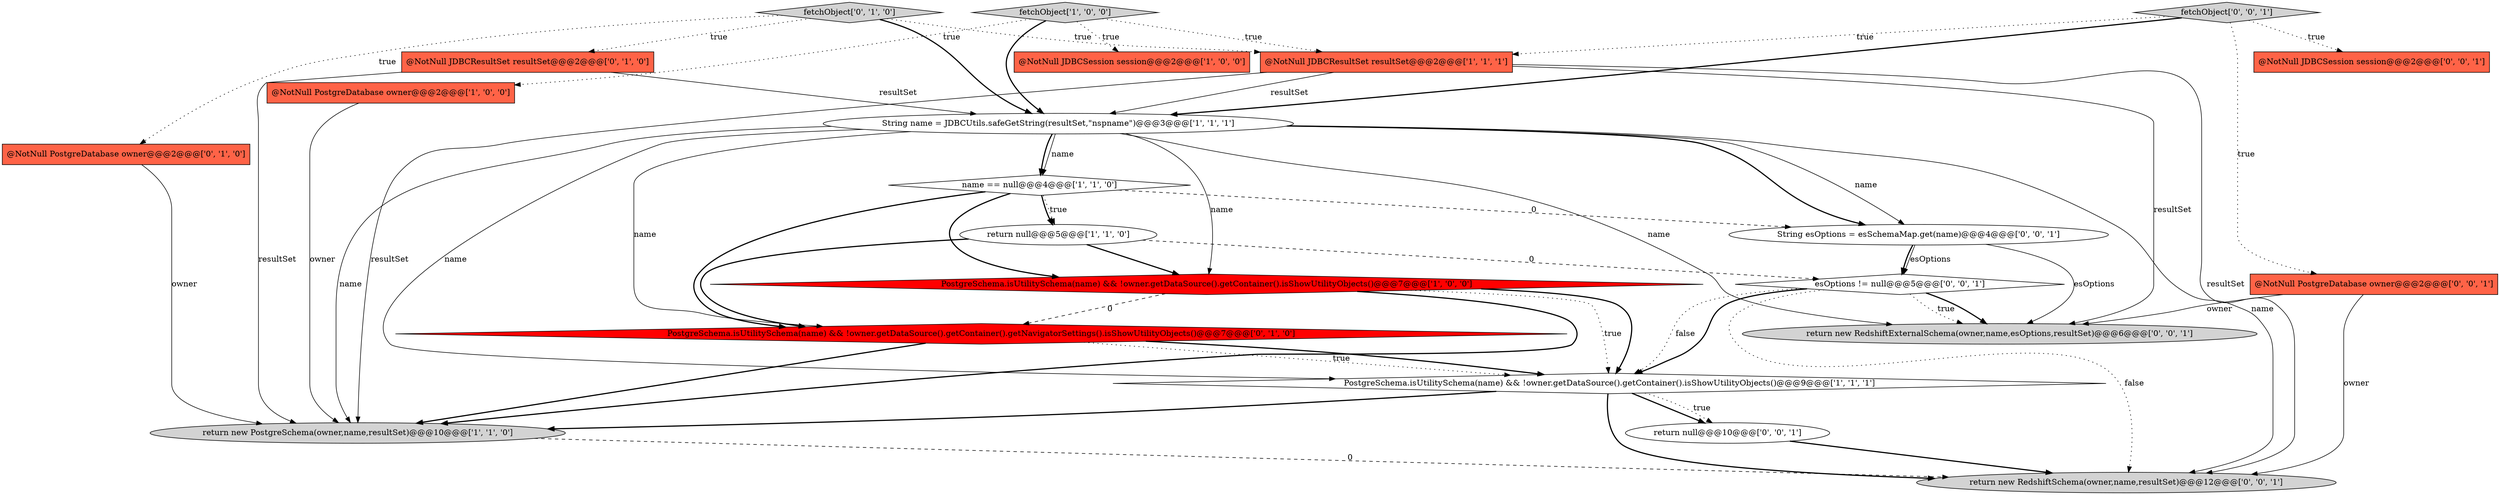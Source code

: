 digraph {
13 [style = filled, label = "fetchObject['0', '1', '0']", fillcolor = lightgray, shape = diamond image = "AAA0AAABBB2BBB"];
20 [style = filled, label = "return new RedshiftExternalSchema(owner,name,esOptions,resultSet)@@@6@@@['0', '0', '1']", fillcolor = lightgray, shape = ellipse image = "AAA0AAABBB3BBB"];
19 [style = filled, label = "return new RedshiftSchema(owner,name,resultSet)@@@12@@@['0', '0', '1']", fillcolor = lightgray, shape = ellipse image = "AAA0AAABBB3BBB"];
12 [style = filled, label = "PostgreSchema.isUtilitySchema(name) && !owner.getDataSource().getContainer().getNavigatorSettings().isShowUtilityObjects()@@@7@@@['0', '1', '0']", fillcolor = red, shape = diamond image = "AAA1AAABBB2BBB"];
10 [style = filled, label = "@NotNull JDBCResultSet resultSet@@@2@@@['0', '1', '0']", fillcolor = tomato, shape = box image = "AAA0AAABBB2BBB"];
3 [style = filled, label = "PostgreSchema.isUtilitySchema(name) && !owner.getDataSource().getContainer().isShowUtilityObjects()@@@9@@@['1', '1', '1']", fillcolor = white, shape = diamond image = "AAA0AAABBB1BBB"];
9 [style = filled, label = "PostgreSchema.isUtilitySchema(name) && !owner.getDataSource().getContainer().isShowUtilityObjects()@@@7@@@['1', '0', '0']", fillcolor = red, shape = diamond image = "AAA1AAABBB1BBB"];
6 [style = filled, label = "@NotNull JDBCResultSet resultSet@@@2@@@['1', '1', '1']", fillcolor = tomato, shape = box image = "AAA0AAABBB1BBB"];
0 [style = filled, label = "@NotNull PostgreDatabase owner@@@2@@@['1', '0', '0']", fillcolor = tomato, shape = box image = "AAA0AAABBB1BBB"];
11 [style = filled, label = "@NotNull PostgreDatabase owner@@@2@@@['0', '1', '0']", fillcolor = tomato, shape = box image = "AAA0AAABBB2BBB"];
8 [style = filled, label = "fetchObject['1', '0', '0']", fillcolor = lightgray, shape = diamond image = "AAA0AAABBB1BBB"];
4 [style = filled, label = "@NotNull JDBCSession session@@@2@@@['1', '0', '0']", fillcolor = tomato, shape = box image = "AAA0AAABBB1BBB"];
21 [style = filled, label = "fetchObject['0', '0', '1']", fillcolor = lightgray, shape = diamond image = "AAA0AAABBB3BBB"];
5 [style = filled, label = "return new PostgreSchema(owner,name,resultSet)@@@10@@@['1', '1', '0']", fillcolor = lightgray, shape = ellipse image = "AAA0AAABBB1BBB"];
2 [style = filled, label = "String name = JDBCUtils.safeGetString(resultSet,\"nspname\")@@@3@@@['1', '1', '1']", fillcolor = white, shape = ellipse image = "AAA0AAABBB1BBB"];
1 [style = filled, label = "name == null@@@4@@@['1', '1', '0']", fillcolor = white, shape = diamond image = "AAA0AAABBB1BBB"];
14 [style = filled, label = "@NotNull JDBCSession session@@@2@@@['0', '0', '1']", fillcolor = tomato, shape = box image = "AAA0AAABBB3BBB"];
7 [style = filled, label = "return null@@@5@@@['1', '1', '0']", fillcolor = white, shape = ellipse image = "AAA0AAABBB1BBB"];
16 [style = filled, label = "return null@@@10@@@['0', '0', '1']", fillcolor = white, shape = ellipse image = "AAA0AAABBB3BBB"];
15 [style = filled, label = "@NotNull PostgreDatabase owner@@@2@@@['0', '0', '1']", fillcolor = tomato, shape = box image = "AAA0AAABBB3BBB"];
18 [style = filled, label = "String esOptions = esSchemaMap.get(name)@@@4@@@['0', '0', '1']", fillcolor = white, shape = ellipse image = "AAA0AAABBB3BBB"];
17 [style = filled, label = "esOptions != null@@@5@@@['0', '0', '1']", fillcolor = white, shape = diamond image = "AAA0AAABBB3BBB"];
17->20 [style = dotted, label="true"];
18->20 [style = solid, label="esOptions"];
13->6 [style = dotted, label="true"];
12->3 [style = dotted, label="true"];
6->19 [style = solid, label="resultSet"];
12->5 [style = bold, label=""];
21->15 [style = dotted, label="true"];
6->2 [style = solid, label="resultSet"];
2->5 [style = solid, label="name"];
2->19 [style = solid, label="name"];
7->12 [style = bold, label=""];
2->1 [style = bold, label=""];
7->17 [style = dashed, label="0"];
6->5 [style = solid, label="resultSet"];
17->19 [style = dotted, label="false"];
18->17 [style = bold, label=""];
2->18 [style = bold, label=""];
1->18 [style = dashed, label="0"];
0->5 [style = solid, label="owner"];
3->16 [style = bold, label=""];
2->9 [style = solid, label="name"];
16->19 [style = bold, label=""];
13->10 [style = dotted, label="true"];
1->7 [style = bold, label=""];
8->4 [style = dotted, label="true"];
1->9 [style = bold, label=""];
6->20 [style = solid, label="resultSet"];
21->6 [style = dotted, label="true"];
21->2 [style = bold, label=""];
1->7 [style = dotted, label="true"];
15->20 [style = solid, label="owner"];
7->9 [style = bold, label=""];
3->5 [style = bold, label=""];
17->3 [style = dotted, label="false"];
8->6 [style = dotted, label="true"];
10->2 [style = solid, label="resultSet"];
18->17 [style = solid, label="esOptions"];
8->2 [style = bold, label=""];
3->19 [style = bold, label=""];
2->20 [style = solid, label="name"];
11->5 [style = solid, label="owner"];
15->19 [style = solid, label="owner"];
2->3 [style = solid, label="name"];
2->12 [style = solid, label="name"];
1->12 [style = bold, label=""];
9->5 [style = bold, label=""];
17->3 [style = bold, label=""];
9->3 [style = bold, label=""];
13->11 [style = dotted, label="true"];
21->14 [style = dotted, label="true"];
17->20 [style = bold, label=""];
8->0 [style = dotted, label="true"];
12->3 [style = bold, label=""];
9->12 [style = dashed, label="0"];
5->19 [style = dashed, label="0"];
2->18 [style = solid, label="name"];
10->5 [style = solid, label="resultSet"];
9->3 [style = dotted, label="true"];
3->16 [style = dotted, label="true"];
2->1 [style = solid, label="name"];
13->2 [style = bold, label=""];
}
